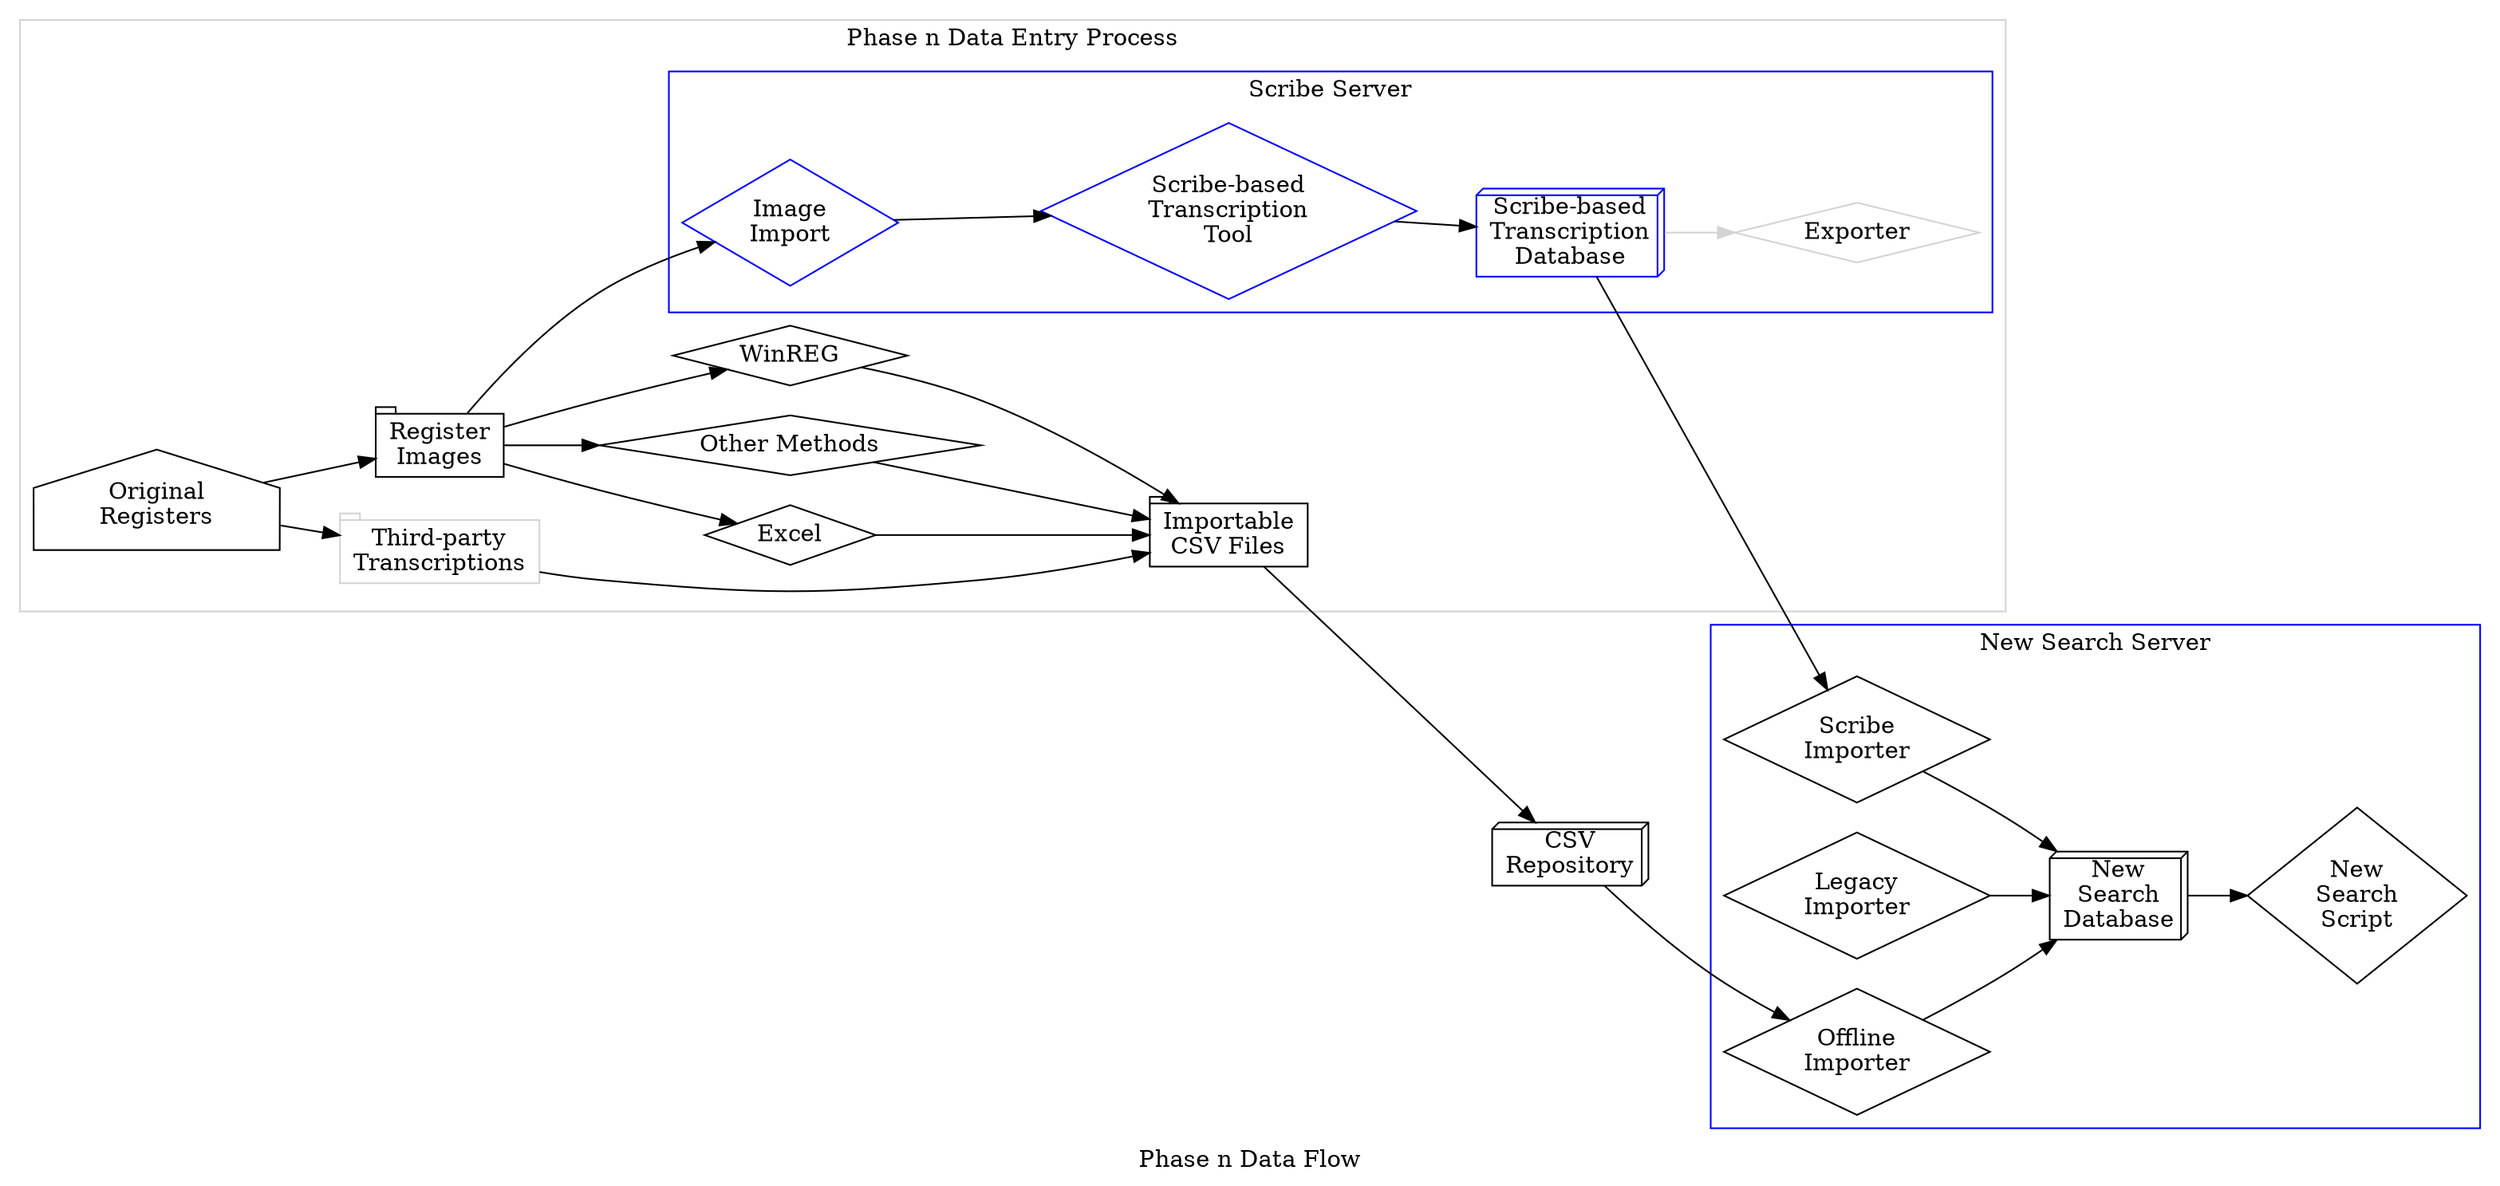 digraph G {
	label="Phase n Data Flow";

	rankdir="LR";
	subgraph cluster_2 {
#		style=filled;
		color=lightgrey;
#		node [style=filled,color=white];

		registers [label="Original\nRegisters",shape="house"];
		externaltranscripts [label="Third-party\nTranscriptions",shape="tab",color=lightgrey];
		registers->externaltranscripts;
		images [label="Register\nImages",shape="tab"];
		registers->images;		
		
		awinreg [label="WinREG",shape="diamond"];
		excel [label="Excel",shape="diamond"];
		other [label="Other Methods",shape="diamond"];
		images -> awinreg;
		images -> excel;
		images -> other;
		csvs [label="Importable\nCSV Files",shape="tab"];
		awinreg -> csvs;
		excel -> csvs;
		other -> csvs;
		externaltranscripts -> csvs;

		subgraph cluster_1 {
			color=blue;
			node [color=blue];
			setup [label="Image\nImport",shape="diamond"]		
			scribe [label="Scribe-based\nTranscription\nTool",shape="diamond"];
			setup -> scribe;
			scribe_db [label="Scribe-based\nTranscription\nDatabase",shape="box3d"];
			scribe -> scribe_db;
			exporter [label="Exporter",shape="diamond",color=lightgray];
			scribe_db -> exporter [color=lightgray];

			label="Scribe Server";
		}
		images->setup;


		label="Phase n Data Entry Process";
	}
	


#	subgraph cluster_0 {
#		color=lightgrey;
#		importer [label="Importer",shape="diamond",color=lightgray];
#		database [label="Search\nDatabase",shape="box3d",color=lightgray];
#		search [label="Search\nScript",shape="diamond",color=lightgray];
#		importer -> database [color=lightgray];
#		database -> search [color=lightgray];
#		label="Current Search Server (private)";
#	}

	subgraph cluster_3 {
		color=blue
		importer2 [label="Scribe\nImporter",shape="diamond"];
		importer_legacy [label="Legacy\nImporter",shape="diamond"];
		importer_offline [label="Offline\nImporter",shape="diamond"];
		database2 [label="New\nSearch\nDatabase",shape="box3d"];
		search2 [label="New\nSearch\nScript",shape="diamond"];
		importer2 -> database2;
		importer_legacy -> database2;
		importer_offline -> database2;
		database2 -> search2;
		label="New Search Server";
	}

	csvrepository [label="CSV\nRepository",shape="box3d"];
	scribe_db -> importer2;	
	csvrepository -> importer_offline;
#	database -> importer_legacy;

	csvs -> csvrepository;

#	csvs -> importer [color=white];
}

